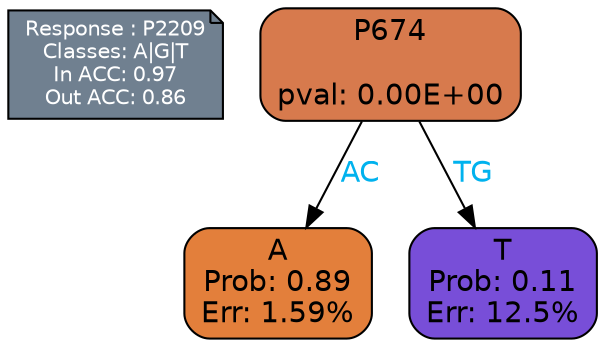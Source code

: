 digraph Tree {
node [shape=box, style="filled, rounded", color="black", fontname=helvetica] ;
graph [ranksep=equally, splines=polylines, bgcolor=transparent, dpi=600] ;
edge [fontname=helvetica] ;
LEGEND [label="Response : P2209
Classes: A|G|T
In ACC: 0.97
Out ACC: 0.86
",shape=note,align=left,style=filled,fillcolor="slategray",fontcolor="white",fontsize=10];1 [label="P674

pval: 0.00E+00", fillcolor="#d77a4d"] ;
2 [label="A
Prob: 0.89
Err: 1.59%", fillcolor="#e37f3b"] ;
3 [label="T
Prob: 0.11
Err: 12.5%", fillcolor="#784ed8"] ;
1 -> 2 [label="AC",fontcolor=deepskyblue2] ;
1 -> 3 [label="TG",fontcolor=deepskyblue2] ;
{rank = same; 2;3;}{rank = same; LEGEND;1;}}